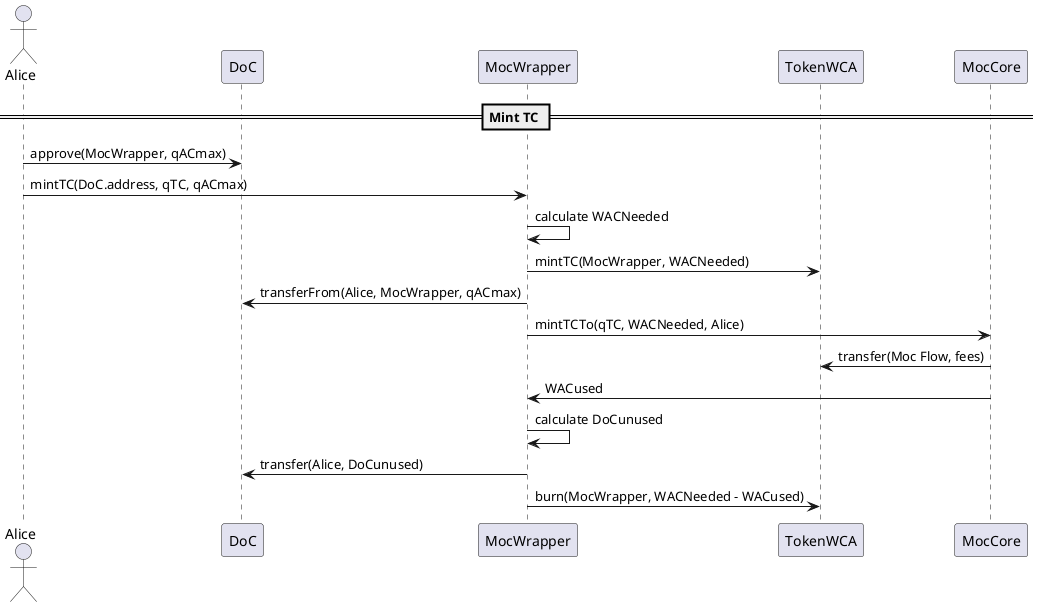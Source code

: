 @startuml

== Mint TC ==

actor Alice
Alice -> DoC : approve(MocWrapper, qACmax)
Alice -> MocWrapper : mintTC(DoC.address, qTC, qACmax)
MocWrapper -> MocWrapper : calculate WACNeeded
MocWrapper -> TokenWCA : mintTC(MocWrapper, WACNeeded)
MocWrapper -> DoC : transferFrom(Alice, MocWrapper, qACmax)
MocWrapper -> MocCore : mintTCTo(qTC, WACNeeded, Alice)
MocCore -> TokenWCA : transfer(Moc Flow, fees)
MocCore -> MocWrapper: WACused
MocWrapper -> MocWrapper : calculate DoCunused
MocWrapper -> DoC : transfer(Alice, DoCunused)
MocWrapper -> TokenWCA : burn(MocWrapper, WACNeeded - WACused)
@enduml